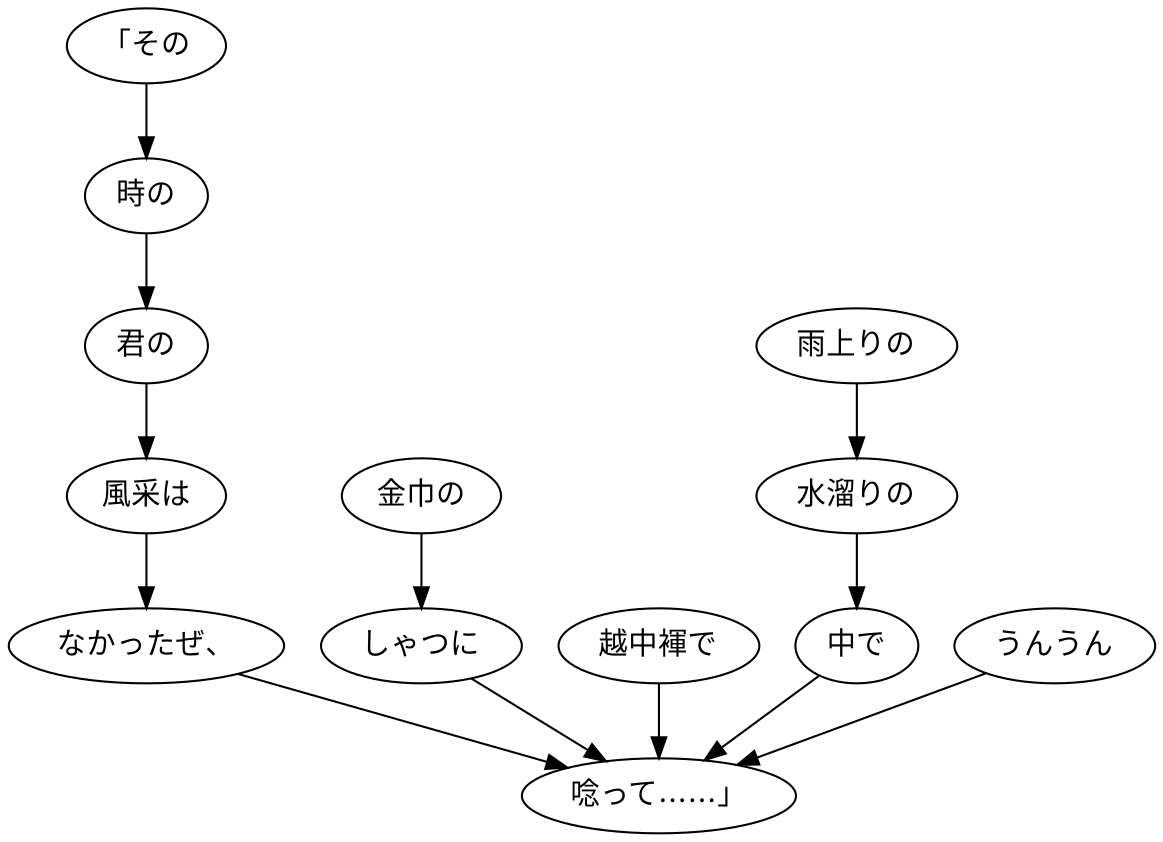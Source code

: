 digraph graph2499 {
	node0 [label="「その"];
	node1 [label="時の"];
	node2 [label="君の"];
	node3 [label="風采は"];
	node4 [label="なかったぜ、"];
	node5 [label="金巾の"];
	node6 [label="しゃつに"];
	node7 [label="越中褌で"];
	node8 [label="雨上りの"];
	node9 [label="水溜りの"];
	node10 [label="中で"];
	node11 [label="うんうん"];
	node12 [label="唸って……」"];
	node0 -> node1;
	node1 -> node2;
	node2 -> node3;
	node3 -> node4;
	node4 -> node12;
	node5 -> node6;
	node6 -> node12;
	node7 -> node12;
	node8 -> node9;
	node9 -> node10;
	node10 -> node12;
	node11 -> node12;
}
